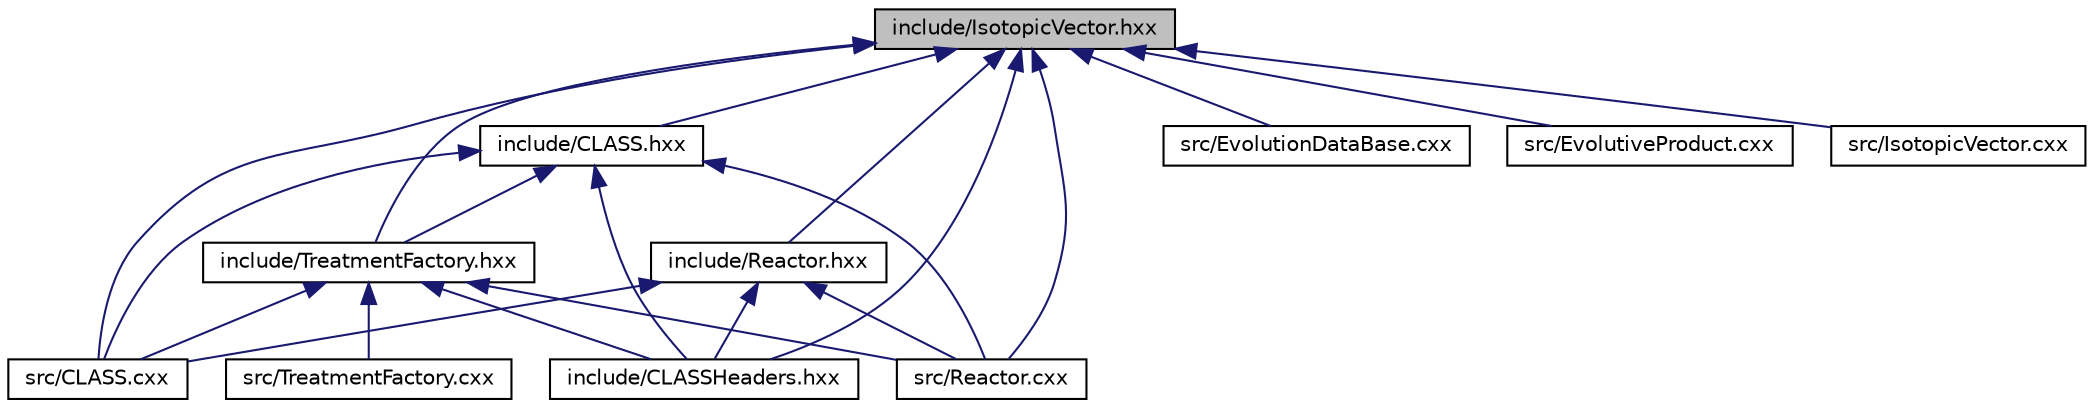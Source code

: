 digraph G
{
  edge [fontname="Helvetica",fontsize="10",labelfontname="Helvetica",labelfontsize="10"];
  node [fontname="Helvetica",fontsize="10",shape=record];
  Node1 [label="include/IsotopicVector.hxx",height=0.2,width=0.4,color="black", fillcolor="grey75", style="filled" fontcolor="black"];
  Node1 -> Node2 [dir="back",color="midnightblue",fontsize="10",style="solid",fontname="Helvetica"];
  Node2 [label="src/CLASS.cxx",height=0.2,width=0.4,color="black", fillcolor="white", style="filled",URL="$_c_l_a_s_s_8cxx.html"];
  Node1 -> Node3 [dir="back",color="midnightblue",fontsize="10",style="solid",fontname="Helvetica"];
  Node3 [label="src/EvolutionDataBase.cxx",height=0.2,width=0.4,color="black", fillcolor="white", style="filled",URL="$_evolution_data_base_8cxx.html"];
  Node1 -> Node4 [dir="back",color="midnightblue",fontsize="10",style="solid",fontname="Helvetica"];
  Node4 [label="src/EvolutiveProduct.cxx",height=0.2,width=0.4,color="black", fillcolor="white", style="filled",URL="$_evolutive_product_8cxx.html"];
  Node1 -> Node5 [dir="back",color="midnightblue",fontsize="10",style="solid",fontname="Helvetica"];
  Node5 [label="src/IsotopicVector.cxx",height=0.2,width=0.4,color="black", fillcolor="white", style="filled",URL="$_isotopic_vector_8cxx.html"];
  Node1 -> Node6 [dir="back",color="midnightblue",fontsize="10",style="solid",fontname="Helvetica"];
  Node6 [label="src/Reactor.cxx",height=0.2,width=0.4,color="black", fillcolor="white", style="filled",URL="$_reactor_8cxx.html"];
  Node1 -> Node7 [dir="back",color="midnightblue",fontsize="10",style="solid",fontname="Helvetica"];
  Node7 [label="include/CLASS.hxx",height=0.2,width=0.4,color="black", fillcolor="white", style="filled",URL="$_c_l_a_s_s_8hxx.html",tooltip="Header file for CLASS classes. Define a CLASS Parc. The aim of thes Class is to manage the parc..."];
  Node7 -> Node2 [dir="back",color="midnightblue",fontsize="10",style="solid",fontname="Helvetica"];
  Node7 -> Node6 [dir="back",color="midnightblue",fontsize="10",style="solid",fontname="Helvetica"];
  Node7 -> Node8 [dir="back",color="midnightblue",fontsize="10",style="solid",fontname="Helvetica"];
  Node8 [label="include/CLASSHeaders.hxx",height=0.2,width=0.4,color="black", fillcolor="white", style="filled",URL="$_c_l_a_s_s_headers_8hxx.html"];
  Node7 -> Node9 [dir="back",color="midnightblue",fontsize="10",style="solid",fontname="Helvetica"];
  Node9 [label="include/TreatmentFactory.hxx",height=0.2,width=0.4,color="black", fillcolor="white", style="filled",URL="$_treatment_factory_8hxx.html",tooltip="Header file for TreatmentFactory class."];
  Node9 -> Node2 [dir="back",color="midnightblue",fontsize="10",style="solid",fontname="Helvetica"];
  Node9 -> Node6 [dir="back",color="midnightblue",fontsize="10",style="solid",fontname="Helvetica"];
  Node9 -> Node10 [dir="back",color="midnightblue",fontsize="10",style="solid",fontname="Helvetica"];
  Node10 [label="src/TreatmentFactory.cxx",height=0.2,width=0.4,color="black", fillcolor="white", style="filled",URL="$_treatment_factory_8cxx.html"];
  Node9 -> Node8 [dir="back",color="midnightblue",fontsize="10",style="solid",fontname="Helvetica"];
  Node1 -> Node11 [dir="back",color="midnightblue",fontsize="10",style="solid",fontname="Helvetica"];
  Node11 [label="include/Reactor.hxx",height=0.2,width=0.4,color="black", fillcolor="white", style="filled",URL="$_reactor_8hxx.html",tooltip="Header file for reactor classes. Define a reactor."];
  Node11 -> Node2 [dir="back",color="midnightblue",fontsize="10",style="solid",fontname="Helvetica"];
  Node11 -> Node6 [dir="back",color="midnightblue",fontsize="10",style="solid",fontname="Helvetica"];
  Node11 -> Node8 [dir="back",color="midnightblue",fontsize="10",style="solid",fontname="Helvetica"];
  Node1 -> Node9 [dir="back",color="midnightblue",fontsize="10",style="solid",fontname="Helvetica"];
  Node1 -> Node8 [dir="back",color="midnightblue",fontsize="10",style="solid",fontname="Helvetica"];
}
